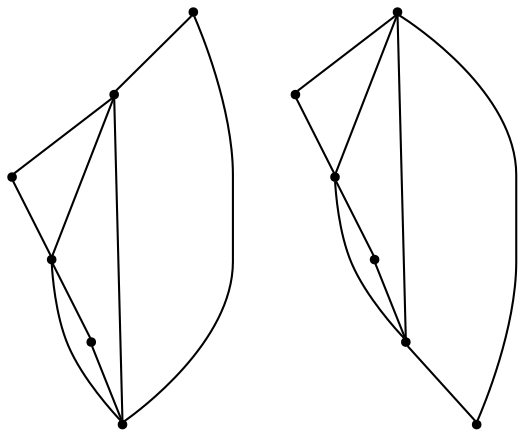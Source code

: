 graph {
  node [shape=point,comment="{\"directed\":false,\"doi\":\"10.4230/LIPIcs.GD.2024.30\",\"figure\":\"10 (3)\"}"]

  v0 [pos="1296.2319281283856,1524.0751749770145"]
  v1 [pos="1214.1385218622943,1666.2344230184508"]
  v2 [pos="1214.1343245392547,1381.9159269355782"]
  v3 [pos="1049.9433782798365,1666.2344230184508"]
  v4 [pos="967.8499720137452,1524.0751749770145"]
  v5 [pos="1049.9433782798362,1381.9159269355782"]
  v6 [pos="829.4368216063116,1524.0751749770145"]
  v7 [pos="747.3433517444167,1666.2344230184508"]
  v8 [pos="747.3392180171808,1381.9159269355782"]
  v9 [pos="583.1481445661551,1666.2344230184508"]
  v10 [pos="583.1481445661551,1381.9159269355782"]
  v11 [pos="501.05467470426026,1524.0751749770145"]

  v0 -- v1 [id="-1",pos="1296.2319281283856,1524.0751749770145 1214.1385218622943,1666.2344230184508 1214.1385218622943,1666.2344230184508 1214.1385218622943,1666.2344230184508"]
  v11 -- v10 [id="-2",pos="501.05467470426026,1524.0751749770145 583.1481445661551,1381.9159269355782 583.1481445661551,1381.9159269355782 583.1481445661551,1381.9159269355782"]
  v9 -- v6 [id="-3",pos="583.1481445661551,1666.2344230184508 829.4368216063116,1524.0751749770145 829.4368216063116,1524.0751749770145 829.4368216063116,1524.0751749770145"]
  v9 -- v11 [id="-4",pos="583.1481445661551,1666.2344230184508 501.05467470426026,1524.0751749770145 501.05467470426026,1524.0751749770145 501.05467470426026,1524.0751749770145"]
  v10 -- v9 [id="-5",pos="583.1481445661551,1381.9159269355782 583.1481445661551,1666.2344230184508 583.1481445661551,1666.2344230184508 583.1481445661551,1666.2344230184508"]
  v10 -- v8 [id="-6",pos="583.1481445661551,1381.9159269355782 747.3392180171808,1381.9159269355782 747.3392180171808,1381.9159269355782 747.3392180171808,1381.9159269355782"]
  v10 -- v6 [id="-7",pos="583.1481445661551,1381.9159269355782 829.4368216063116,1524.0751749770145 829.4368216063116,1524.0751749770145 829.4368216063116,1524.0751749770145"]
  v7 -- v9 [id="-8",pos="747.3433517444167,1666.2344230184508 583.1481445661551,1666.2344230184508 583.1481445661551,1666.2344230184508 583.1481445661551,1666.2344230184508"]
  v8 -- v6 [id="-9",pos="747.3392180171808,1381.9159269355782 829.4368216063116,1524.0751749770145 829.4368216063116,1524.0751749770145 829.4368216063116,1524.0751749770145"]
  v2 -- v0 [id="-10",pos="1214.1343245392547,1381.9159269355782 1296.2319281283856,1524.0751749770145 1296.2319281283856,1524.0751749770145 1296.2319281283856,1524.0751749770145"]
  v2 -- v1 [id="-11",pos="1214.1343245392547,1381.9159269355782 1214.1385218622943,1666.2344230184508 1214.1385218622943,1666.2344230184508 1214.1385218622943,1666.2344230184508"]
  v6 -- v7 [id="-12",pos="829.4368216063116,1524.0751749770145 747.3433517444167,1666.2344230184508 747.3433517444167,1666.2344230184508 747.3433517444167,1666.2344230184508"]
  v1 -- v3 [id="-13",pos="1214.1385218622943,1666.2344230184508 1049.9433782798365,1666.2344230184508 1049.9433782798365,1666.2344230184508 1049.9433782798365,1666.2344230184508"]
  v2 -- v4 [id="-14",pos="1214.1343245392547,1381.9159269355782 967.8499720137452,1524.0751749770145 967.8499720137452,1524.0751749770145 967.8499720137452,1524.0751749770145"]
  v5 -- v2 [id="-15",pos="1049.9433782798362,1381.9159269355782 1214.1343245392547,1381.9159269355782 1214.1343245392547,1381.9159269355782 1214.1343245392547,1381.9159269355782"]
  v3 -- v4 [id="-16",pos="1049.9433782798365,1666.2344230184508 967.8499720137452,1524.0751749770145 967.8499720137452,1524.0751749770145 967.8499720137452,1524.0751749770145"]
  v4 -- v1 [id="-17",pos="967.8499720137452,1524.0751749770145 1214.1385218622943,1666.2344230184508 1214.1385218622943,1666.2344230184508 1214.1385218622943,1666.2344230184508"]
  v4 -- v5 [id="-18",pos="967.8499720137452,1524.0751749770145 1049.9433782798362,1381.9159269355782 1049.9433782798362,1381.9159269355782 1049.9433782798362,1381.9159269355782"]
}